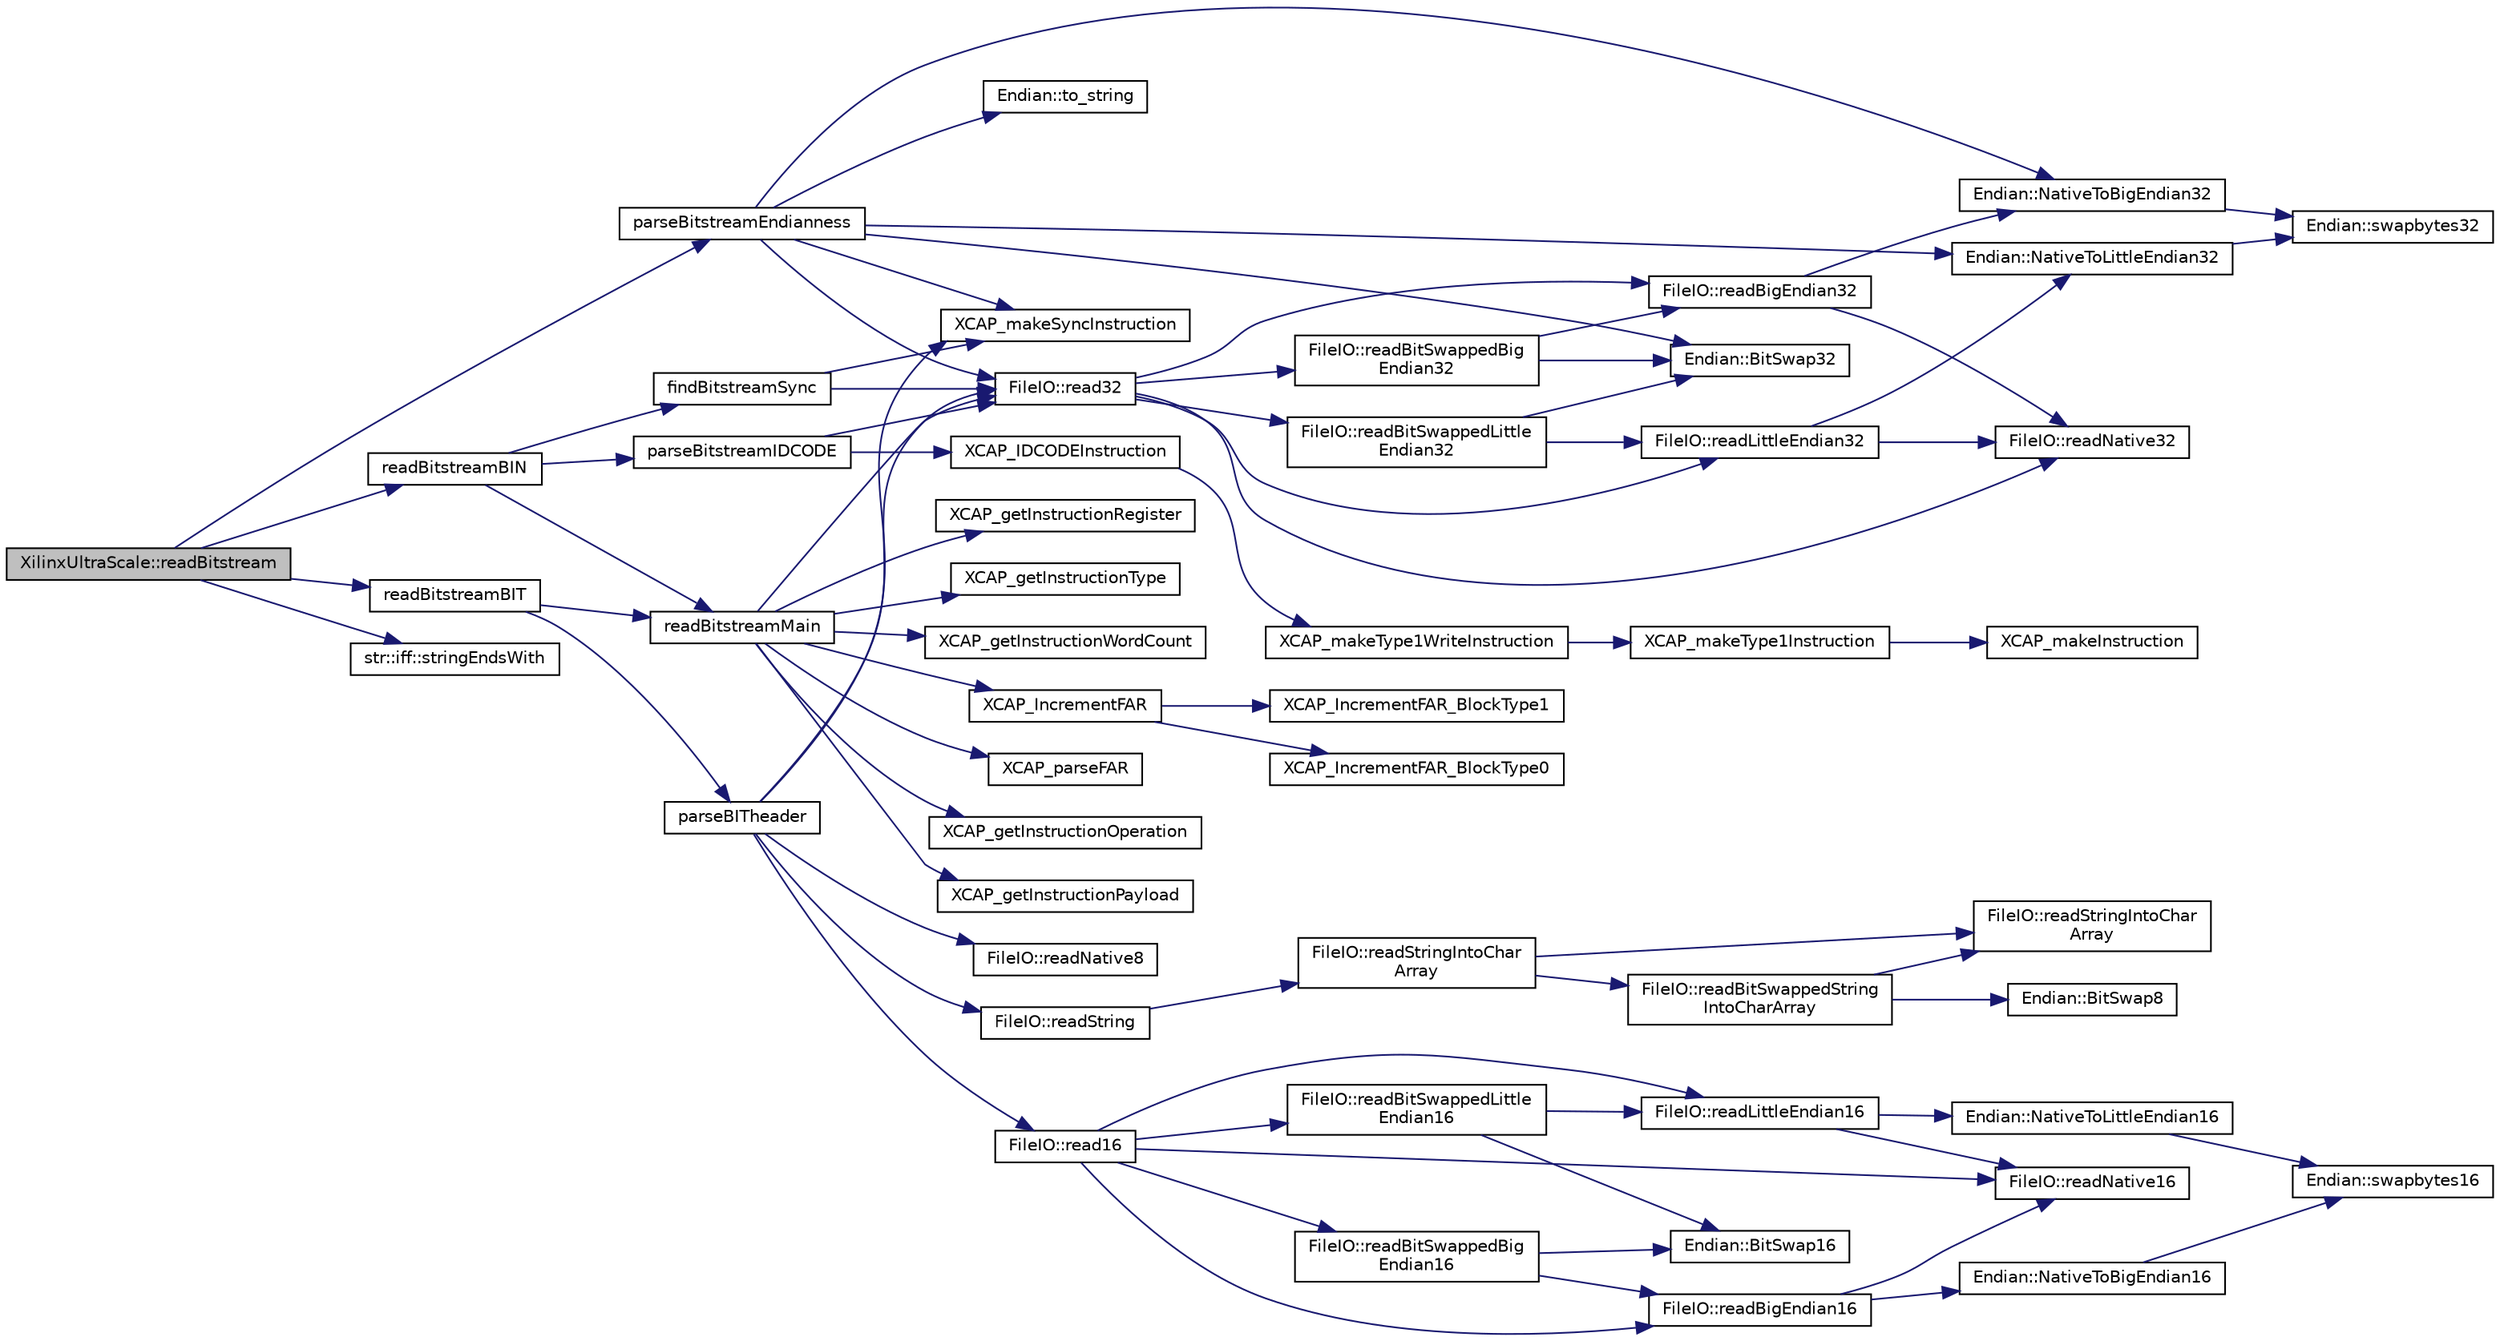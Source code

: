 digraph "XilinxUltraScale::readBitstream"
{
 // INTERACTIVE_SVG=YES
 // LATEX_PDF_SIZE
  edge [fontname="Helvetica",fontsize="10",labelfontname="Helvetica",labelfontsize="10"];
  node [fontname="Helvetica",fontsize="10",shape=record];
  rankdir="LR";
  Node1 [label="XilinxUltraScale::readBitstream",height=0.2,width=0.4,color="black", fillcolor="grey75", style="filled", fontcolor="black",tooltip=" "];
  Node1 -> Node2 [color="midnightblue",fontsize="10",style="solid",fontname="Helvetica"];
  Node2 [label="parseBitstreamEndianness",height=0.2,width=0.4,color="black", fillcolor="white", style="filled",URL="$XCAP__inline__Input_8h.html#afecbc7d2f0175cd665f732ec0c5b93bf",tooltip=" "];
  Node2 -> Node3 [color="midnightblue",fontsize="10",style="solid",fontname="Helvetica"];
  Node3 [label="Endian::BitSwap32",height=0.2,width=0.4,color="black", fillcolor="white", style="filled",URL="$namespaceEndian.html#abaf85e5d8d9641e35ffb4a5bcfc37f84",tooltip=" "];
  Node2 -> Node4 [color="midnightblue",fontsize="10",style="solid",fontname="Helvetica"];
  Node4 [label="Endian::NativeToBigEndian32",height=0.2,width=0.4,color="black", fillcolor="white", style="filled",URL="$namespaceEndian.html#a7cd80b2cb2ed674196a68549c8489f88",tooltip=" "];
  Node4 -> Node5 [color="midnightblue",fontsize="10",style="solid",fontname="Helvetica"];
  Node5 [label="Endian::swapbytes32",height=0.2,width=0.4,color="black", fillcolor="white", style="filled",URL="$namespaceEndian.html#a7c0178c39449483c29a1a305d0a73606",tooltip=" "];
  Node2 -> Node6 [color="midnightblue",fontsize="10",style="solid",fontname="Helvetica"];
  Node6 [label="Endian::NativeToLittleEndian32",height=0.2,width=0.4,color="black", fillcolor="white", style="filled",URL="$namespaceEndian.html#a4ef36a4fee2f667cf8ac3f67017716bb",tooltip=" "];
  Node6 -> Node5 [color="midnightblue",fontsize="10",style="solid",fontname="Helvetica"];
  Node2 -> Node7 [color="midnightblue",fontsize="10",style="solid",fontname="Helvetica"];
  Node7 [label="FileIO::read32",height=0.2,width=0.4,color="black", fillcolor="white", style="filled",URL="$namespaceFileIO.html#aaccfcd823f22c4f98df1cb587fcd74e6",tooltip=" "];
  Node7 -> Node8 [color="midnightblue",fontsize="10",style="solid",fontname="Helvetica"];
  Node8 [label="FileIO::readBigEndian32",height=0.2,width=0.4,color="black", fillcolor="white", style="filled",URL="$namespaceFileIO.html#a5094057ac3e48a146c33a8bddeaae60f",tooltip=" "];
  Node8 -> Node4 [color="midnightblue",fontsize="10",style="solid",fontname="Helvetica"];
  Node8 -> Node9 [color="midnightblue",fontsize="10",style="solid",fontname="Helvetica"];
  Node9 [label="FileIO::readNative32",height=0.2,width=0.4,color="black", fillcolor="white", style="filled",URL="$namespaceFileIO.html#ab253c19d57dd469687a36fe5b097eb34",tooltip=" "];
  Node7 -> Node10 [color="midnightblue",fontsize="10",style="solid",fontname="Helvetica"];
  Node10 [label="FileIO::readBitSwappedBig\lEndian32",height=0.2,width=0.4,color="black", fillcolor="white", style="filled",URL="$namespaceFileIO.html#a5f45a6b86516466bf524cb04b333eade",tooltip=" "];
  Node10 -> Node3 [color="midnightblue",fontsize="10",style="solid",fontname="Helvetica"];
  Node10 -> Node8 [color="midnightblue",fontsize="10",style="solid",fontname="Helvetica"];
  Node7 -> Node11 [color="midnightblue",fontsize="10",style="solid",fontname="Helvetica"];
  Node11 [label="FileIO::readBitSwappedLittle\lEndian32",height=0.2,width=0.4,color="black", fillcolor="white", style="filled",URL="$namespaceFileIO.html#a2fd6138a1888683dec937c2f97c24972",tooltip=" "];
  Node11 -> Node3 [color="midnightblue",fontsize="10",style="solid",fontname="Helvetica"];
  Node11 -> Node12 [color="midnightblue",fontsize="10",style="solid",fontname="Helvetica"];
  Node12 [label="FileIO::readLittleEndian32",height=0.2,width=0.4,color="black", fillcolor="white", style="filled",URL="$namespaceFileIO.html#a993f428d792c535bc6455ac6e4eb0e26",tooltip=" "];
  Node12 -> Node6 [color="midnightblue",fontsize="10",style="solid",fontname="Helvetica"];
  Node12 -> Node9 [color="midnightblue",fontsize="10",style="solid",fontname="Helvetica"];
  Node7 -> Node12 [color="midnightblue",fontsize="10",style="solid",fontname="Helvetica"];
  Node7 -> Node9 [color="midnightblue",fontsize="10",style="solid",fontname="Helvetica"];
  Node2 -> Node13 [color="midnightblue",fontsize="10",style="solid",fontname="Helvetica"];
  Node13 [label="Endian::to_string",height=0.2,width=0.4,color="black", fillcolor="white", style="filled",URL="$namespaceEndian.html#ac9f4873f9a0c23291fa47d68dff6fbbc",tooltip=" "];
  Node2 -> Node14 [color="midnightblue",fontsize="10",style="solid",fontname="Helvetica"];
  Node14 [label="XCAP_makeSyncInstruction",height=0.2,width=0.4,color="black", fillcolor="white", style="filled",URL="$XCAP__inline__CAP_8h.html#a1461c3ac99705f6878abfd2bfa12b05f",tooltip="Generate and return the encoding for a SYNC instruction."];
  Node1 -> Node15 [color="midnightblue",fontsize="10",style="solid",fontname="Helvetica"];
  Node15 [label="readBitstreamBIN",height=0.2,width=0.4,color="black", fillcolor="white", style="filled",URL="$XCAP__inline__Input_8h.html#ada7d4f59a2b9aa44680a400d5bd37ec5",tooltip=" "];
  Node15 -> Node16 [color="midnightblue",fontsize="10",style="solid",fontname="Helvetica"];
  Node16 [label="findBitstreamSync",height=0.2,width=0.4,color="black", fillcolor="white", style="filled",URL="$XCAP__inline__Input_8h.html#a69607c16f8f44d041835c83ac73816d3",tooltip=" "];
  Node16 -> Node7 [color="midnightblue",fontsize="10",style="solid",fontname="Helvetica"];
  Node16 -> Node14 [color="midnightblue",fontsize="10",style="solid",fontname="Helvetica"];
  Node15 -> Node17 [color="midnightblue",fontsize="10",style="solid",fontname="Helvetica"];
  Node17 [label="parseBitstreamIDCODE",height=0.2,width=0.4,color="black", fillcolor="white", style="filled",URL="$XCAP__inline__Input_8h.html#aaca4e37f11bf6f869a9f1296b5b0182a",tooltip=" "];
  Node17 -> Node7 [color="midnightblue",fontsize="10",style="solid",fontname="Helvetica"];
  Node17 -> Node18 [color="midnightblue",fontsize="10",style="solid",fontname="Helvetica"];
  Node18 [label="XCAP_IDCODEInstruction",height=0.2,width=0.4,color="black", fillcolor="white", style="filled",URL="$XCAP__inline__CAP_8h.html#a5cf5745a3f7598d27061688cf9785f26",tooltip="Generate and return the encoding for a IDCODE writing instruction."];
  Node18 -> Node19 [color="midnightblue",fontsize="10",style="solid",fontname="Helvetica"];
  Node19 [label="XCAP_makeType1WriteInstruction",height=0.2,width=0.4,color="black", fillcolor="white", style="filled",URL="$XCAP__inline__CAP_8h.html#a509babfe5191252a4f2996fa1e017114",tooltip="Generate and return the encoding for a type 1 Write instruction."];
  Node19 -> Node20 [color="midnightblue",fontsize="10",style="solid",fontname="Helvetica"];
  Node20 [label="XCAP_makeType1Instruction",height=0.2,width=0.4,color="black", fillcolor="white", style="filled",URL="$XCAP__inline__CAP_8h.html#a38ef532cbf6d0e27012dc985536ab51b",tooltip="Generate and return the encoding for a type 1 instruction."];
  Node20 -> Node21 [color="midnightblue",fontsize="10",style="solid",fontname="Helvetica"];
  Node21 [label="XCAP_makeInstruction",height=0.2,width=0.4,color="black", fillcolor="white", style="filled",URL="$XCAP__inline__CAP_8h.html#a5c0b68a6d44004c84affd1a63bff5035",tooltip="Generate and return the encoding for an instruction."];
  Node15 -> Node22 [color="midnightblue",fontsize="10",style="solid",fontname="Helvetica"];
  Node22 [label="readBitstreamMain",height=0.2,width=0.4,color="black", fillcolor="white", style="filled",URL="$XCAP__inline__Input_8h.html#a0487f8d718905360038fc67d9cfbe63c",tooltip=" "];
  Node22 -> Node7 [color="midnightblue",fontsize="10",style="solid",fontname="Helvetica"];
  Node22 -> Node23 [color="midnightblue",fontsize="10",style="solid",fontname="Helvetica"];
  Node23 [label="XCAP_getInstructionOperation",height=0.2,width=0.4,color="black", fillcolor="white", style="filled",URL="$XCAP__inline__CAP_8h.html#a1eb75ca7e22180ac716ad8209daadb04",tooltip="Parses and returns instruction operation. Most Xil instructions will NOP or write."];
  Node22 -> Node24 [color="midnightblue",fontsize="10",style="solid",fontname="Helvetica"];
  Node24 [label="XCAP_getInstructionPayload",height=0.2,width=0.4,color="black", fillcolor="white", style="filled",URL="$XCAP__inline__CAP_8h.html#a24b3d1820ac04f03d70f37a2c9ca3c9f",tooltip="Parses and returns instruction payload. This is the immediate value after instruction type and operat..."];
  Node22 -> Node25 [color="midnightblue",fontsize="10",style="solid",fontname="Helvetica"];
  Node25 [label="XCAP_getInstructionRegister",height=0.2,width=0.4,color="black", fillcolor="white", style="filled",URL="$XCAP__inline__CAP_8h.html#a0e95d810829bb4260d6c965e61953464",tooltip="Parses and returns instruction register. This is the register being addressed if the instruction is o..."];
  Node22 -> Node26 [color="midnightblue",fontsize="10",style="solid",fontname="Helvetica"];
  Node26 [label="XCAP_getInstructionType",height=0.2,width=0.4,color="black", fillcolor="white", style="filled",URL="$XCAP__inline__CAP_8h.html#a9ba7438c226da96455dffd27d8a3dece",tooltip="Parses and returns instruction type. Valid Xil instructions will be of types 1 and 2."];
  Node22 -> Node27 [color="midnightblue",fontsize="10",style="solid",fontname="Helvetica"];
  Node27 [label="XCAP_getInstructionWordCount",height=0.2,width=0.4,color="black", fillcolor="white", style="filled",URL="$XCAP__inline__CAP_8h.html#a3ae52aa039feb014d7b06766a75da7d8",tooltip="Parses and returns instruction word count. This is the number of words to be read/written if the inst..."];
  Node22 -> Node28 [color="midnightblue",fontsize="10",style="solid",fontname="Helvetica"];
  Node28 [label="XCAP_IncrementFAR",height=0.2,width=0.4,color="black", fillcolor="white", style="filled",URL="$XCAP__inline__CAP_8h.html#a10a3f41ea51b5f4a1ffe7bdaa8492029",tooltip=" "];
  Node28 -> Node29 [color="midnightblue",fontsize="10",style="solid",fontname="Helvetica"];
  Node29 [label="XCAP_IncrementFAR_BlockType0",height=0.2,width=0.4,color="black", fillcolor="white", style="filled",URL="$XCAP__inline__CAP_8h.html#adf5a91776d7b4ad3de89ca145da0bf21",tooltip=" "];
  Node28 -> Node30 [color="midnightblue",fontsize="10",style="solid",fontname="Helvetica"];
  Node30 [label="XCAP_IncrementFAR_BlockType1",height=0.2,width=0.4,color="black", fillcolor="white", style="filled",URL="$XCAP__inline__CAP_8h.html#aadb4a0511c9a04c953d157645a5b5d87",tooltip=" "];
  Node22 -> Node31 [color="midnightblue",fontsize="10",style="solid",fontname="Helvetica"];
  Node31 [label="XCAP_parseFAR",height=0.2,width=0.4,color="black", fillcolor="white", style="filled",URL="$XCAP__inline__CAP_8h.html#af52fa12ba87e332c51e579ccee9fac7d",tooltip=" "];
  Node1 -> Node32 [color="midnightblue",fontsize="10",style="solid",fontname="Helvetica"];
  Node32 [label="readBitstreamBIT",height=0.2,width=0.4,color="black", fillcolor="white", style="filled",URL="$XCAP__inline__Input_8h.html#a2015af67475241b52cb4fdd54ab6577e",tooltip=" "];
  Node32 -> Node33 [color="midnightblue",fontsize="10",style="solid",fontname="Helvetica"];
  Node33 [label="parseBITheader",height=0.2,width=0.4,color="black", fillcolor="white", style="filled",URL="$XCAP__inline__Input_8h.html#ac0e8d10f67fbe4b89886a2f5be7c690c",tooltip=" "];
  Node33 -> Node34 [color="midnightblue",fontsize="10",style="solid",fontname="Helvetica"];
  Node34 [label="FileIO::read16",height=0.2,width=0.4,color="black", fillcolor="white", style="filled",URL="$namespaceFileIO.html#ae4a16190bddd38b1508e472f1323bd06",tooltip=" "];
  Node34 -> Node35 [color="midnightblue",fontsize="10",style="solid",fontname="Helvetica"];
  Node35 [label="FileIO::readBigEndian16",height=0.2,width=0.4,color="black", fillcolor="white", style="filled",URL="$namespaceFileIO.html#a085994f39dbf647129a14e7b0c3e8051",tooltip=" "];
  Node35 -> Node36 [color="midnightblue",fontsize="10",style="solid",fontname="Helvetica"];
  Node36 [label="Endian::NativeToBigEndian16",height=0.2,width=0.4,color="black", fillcolor="white", style="filled",URL="$namespaceEndian.html#a93717d389cf7fd2e4c837599124ac67d",tooltip=" "];
  Node36 -> Node37 [color="midnightblue",fontsize="10",style="solid",fontname="Helvetica"];
  Node37 [label="Endian::swapbytes16",height=0.2,width=0.4,color="black", fillcolor="white", style="filled",URL="$namespaceEndian.html#a374ca218715c0e791eb073a14a66647f",tooltip=" "];
  Node35 -> Node38 [color="midnightblue",fontsize="10",style="solid",fontname="Helvetica"];
  Node38 [label="FileIO::readNative16",height=0.2,width=0.4,color="black", fillcolor="white", style="filled",URL="$namespaceFileIO.html#adc737b05c8f0ac44e5034835c6cf836c",tooltip=" "];
  Node34 -> Node39 [color="midnightblue",fontsize="10",style="solid",fontname="Helvetica"];
  Node39 [label="FileIO::readBitSwappedBig\lEndian16",height=0.2,width=0.4,color="black", fillcolor="white", style="filled",URL="$namespaceFileIO.html#a7ff728cecb8bbf042b408a8d5bb4f003",tooltip=" "];
  Node39 -> Node40 [color="midnightblue",fontsize="10",style="solid",fontname="Helvetica"];
  Node40 [label="Endian::BitSwap16",height=0.2,width=0.4,color="black", fillcolor="white", style="filled",URL="$namespaceEndian.html#a299b13501873eba82fbb3df182a26414",tooltip=" "];
  Node39 -> Node35 [color="midnightblue",fontsize="10",style="solid",fontname="Helvetica"];
  Node34 -> Node41 [color="midnightblue",fontsize="10",style="solid",fontname="Helvetica"];
  Node41 [label="FileIO::readBitSwappedLittle\lEndian16",height=0.2,width=0.4,color="black", fillcolor="white", style="filled",URL="$namespaceFileIO.html#ad7317fb7deef65dddb8b12103fde926f",tooltip=" "];
  Node41 -> Node40 [color="midnightblue",fontsize="10",style="solid",fontname="Helvetica"];
  Node41 -> Node42 [color="midnightblue",fontsize="10",style="solid",fontname="Helvetica"];
  Node42 [label="FileIO::readLittleEndian16",height=0.2,width=0.4,color="black", fillcolor="white", style="filled",URL="$namespaceFileIO.html#a80c5593d0aec390026ffc092f36aa1a0",tooltip=" "];
  Node42 -> Node43 [color="midnightblue",fontsize="10",style="solid",fontname="Helvetica"];
  Node43 [label="Endian::NativeToLittleEndian16",height=0.2,width=0.4,color="black", fillcolor="white", style="filled",URL="$namespaceEndian.html#a4a6b9949494c8d1e6bf260513542fc79",tooltip=" "];
  Node43 -> Node37 [color="midnightblue",fontsize="10",style="solid",fontname="Helvetica"];
  Node42 -> Node38 [color="midnightblue",fontsize="10",style="solid",fontname="Helvetica"];
  Node34 -> Node42 [color="midnightblue",fontsize="10",style="solid",fontname="Helvetica"];
  Node34 -> Node38 [color="midnightblue",fontsize="10",style="solid",fontname="Helvetica"];
  Node33 -> Node7 [color="midnightblue",fontsize="10",style="solid",fontname="Helvetica"];
  Node33 -> Node44 [color="midnightblue",fontsize="10",style="solid",fontname="Helvetica"];
  Node44 [label="FileIO::readNative8",height=0.2,width=0.4,color="black", fillcolor="white", style="filled",URL="$namespaceFileIO.html#ae6d460c7fbb05e4104490c4ee18f7d84",tooltip=" "];
  Node33 -> Node45 [color="midnightblue",fontsize="10",style="solid",fontname="Helvetica"];
  Node45 [label="FileIO::readString",height=0.2,width=0.4,color="black", fillcolor="white", style="filled",URL="$namespaceFileIO.html#ad41f7dbc9c1ed8a51accfadf6c8fc978",tooltip=" "];
  Node45 -> Node46 [color="midnightblue",fontsize="10",style="solid",fontname="Helvetica"];
  Node46 [label="FileIO::readStringIntoChar\lArray",height=0.2,width=0.4,color="black", fillcolor="white", style="filled",URL="$namespaceFileIO.html#a17b5ea8e749675ecdb32439b2054e69e",tooltip=" "];
  Node46 -> Node47 [color="midnightblue",fontsize="10",style="solid",fontname="Helvetica"];
  Node47 [label="FileIO::readBitSwappedString\lIntoCharArray",height=0.2,width=0.4,color="black", fillcolor="white", style="filled",URL="$namespaceFileIO.html#a4378c85d423dceeae5c5a3456a3b2e0a",tooltip=" "];
  Node47 -> Node48 [color="midnightblue",fontsize="10",style="solid",fontname="Helvetica"];
  Node48 [label="Endian::BitSwap8",height=0.2,width=0.4,color="black", fillcolor="white", style="filled",URL="$namespaceEndian.html#a36a7e410427efdc262d2d4c93fb80561",tooltip=" "];
  Node47 -> Node49 [color="midnightblue",fontsize="10",style="solid",fontname="Helvetica"];
  Node49 [label="FileIO::readStringIntoChar\lArray",height=0.2,width=0.4,color="black", fillcolor="white", style="filled",URL="$namespaceFileIO.html#a5860a0c03441d5786067ac7a8165269b",tooltip=" "];
  Node46 -> Node49 [color="midnightblue",fontsize="10",style="solid",fontname="Helvetica"];
  Node33 -> Node14 [color="midnightblue",fontsize="10",style="solid",fontname="Helvetica"];
  Node32 -> Node22 [color="midnightblue",fontsize="10",style="solid",fontname="Helvetica"];
  Node1 -> Node50 [color="midnightblue",fontsize="10",style="solid",fontname="Helvetica"];
  Node50 [label="str::iff::stringEndsWith",height=0.2,width=0.4,color="black", fillcolor="white", style="filled",URL="$namespacestr_1_1iff.html#abd3e047423cce50fb0d1570720af08d5",tooltip="Returns false. End of recursion for template."];
}
